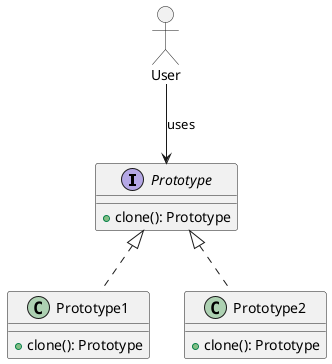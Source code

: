 @startuml
allowmixing

interface Prototype {
    + clone(): Prototype
}

class Prototype1 implements Prototype {
    + clone(): Prototype
}

class Prototype2 implements Prototype {
    + clone(): Prototype
}

actor User
User --> Prototype: uses

@enduml
